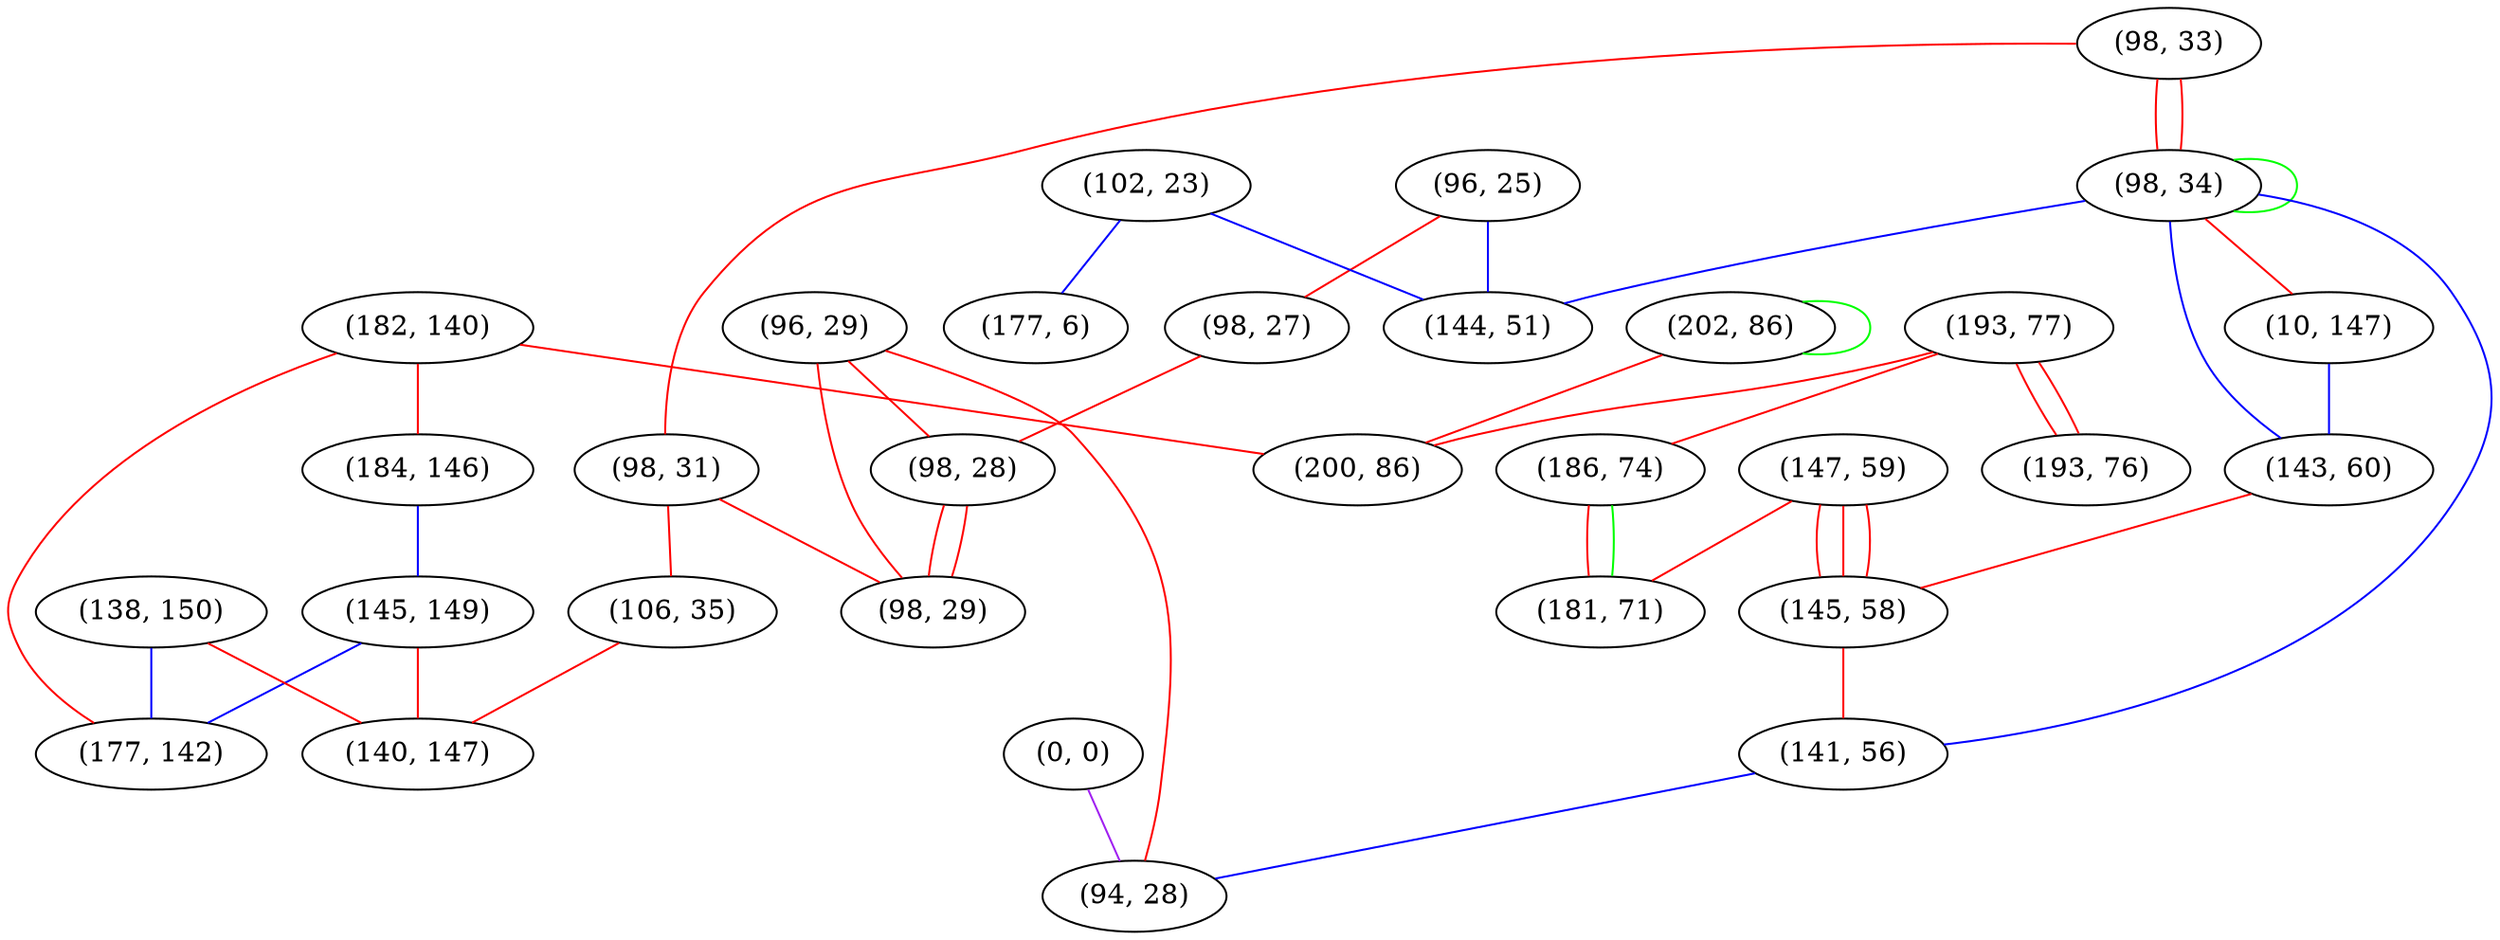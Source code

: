 graph "" {
"(182, 140)";
"(96, 25)";
"(147, 59)";
"(98, 33)";
"(96, 29)";
"(184, 146)";
"(145, 149)";
"(98, 31)";
"(98, 27)";
"(102, 23)";
"(98, 34)";
"(144, 51)";
"(138, 150)";
"(0, 0)";
"(177, 6)";
"(98, 28)";
"(193, 77)";
"(10, 147)";
"(143, 60)";
"(186, 74)";
"(145, 58)";
"(181, 71)";
"(106, 35)";
"(98, 29)";
"(202, 86)";
"(193, 76)";
"(141, 56)";
"(200, 86)";
"(140, 147)";
"(94, 28)";
"(177, 142)";
"(182, 140)" -- "(200, 86)"  [color=red, key=0, weight=1];
"(182, 140)" -- "(177, 142)"  [color=red, key=0, weight=1];
"(182, 140)" -- "(184, 146)"  [color=red, key=0, weight=1];
"(96, 25)" -- "(144, 51)"  [color=blue, key=0, weight=3];
"(96, 25)" -- "(98, 27)"  [color=red, key=0, weight=1];
"(147, 59)" -- "(145, 58)"  [color=red, key=0, weight=1];
"(147, 59)" -- "(145, 58)"  [color=red, key=1, weight=1];
"(147, 59)" -- "(145, 58)"  [color=red, key=2, weight=1];
"(147, 59)" -- "(181, 71)"  [color=red, key=0, weight=1];
"(98, 33)" -- "(98, 31)"  [color=red, key=0, weight=1];
"(98, 33)" -- "(98, 34)"  [color=red, key=0, weight=1];
"(98, 33)" -- "(98, 34)"  [color=red, key=1, weight=1];
"(96, 29)" -- "(94, 28)"  [color=red, key=0, weight=1];
"(96, 29)" -- "(98, 29)"  [color=red, key=0, weight=1];
"(96, 29)" -- "(98, 28)"  [color=red, key=0, weight=1];
"(184, 146)" -- "(145, 149)"  [color=blue, key=0, weight=3];
"(145, 149)" -- "(177, 142)"  [color=blue, key=0, weight=3];
"(145, 149)" -- "(140, 147)"  [color=red, key=0, weight=1];
"(98, 31)" -- "(98, 29)"  [color=red, key=0, weight=1];
"(98, 31)" -- "(106, 35)"  [color=red, key=0, weight=1];
"(98, 27)" -- "(98, 28)"  [color=red, key=0, weight=1];
"(102, 23)" -- "(144, 51)"  [color=blue, key=0, weight=3];
"(102, 23)" -- "(177, 6)"  [color=blue, key=0, weight=3];
"(98, 34)" -- "(141, 56)"  [color=blue, key=0, weight=3];
"(98, 34)" -- "(10, 147)"  [color=red, key=0, weight=1];
"(98, 34)" -- "(143, 60)"  [color=blue, key=0, weight=3];
"(98, 34)" -- "(98, 34)"  [color=green, key=0, weight=2];
"(98, 34)" -- "(144, 51)"  [color=blue, key=0, weight=3];
"(138, 150)" -- "(177, 142)"  [color=blue, key=0, weight=3];
"(138, 150)" -- "(140, 147)"  [color=red, key=0, weight=1];
"(0, 0)" -- "(94, 28)"  [color=purple, key=0, weight=4];
"(98, 28)" -- "(98, 29)"  [color=red, key=0, weight=1];
"(98, 28)" -- "(98, 29)"  [color=red, key=1, weight=1];
"(193, 77)" -- "(200, 86)"  [color=red, key=0, weight=1];
"(193, 77)" -- "(193, 76)"  [color=red, key=0, weight=1];
"(193, 77)" -- "(193, 76)"  [color=red, key=1, weight=1];
"(193, 77)" -- "(186, 74)"  [color=red, key=0, weight=1];
"(10, 147)" -- "(143, 60)"  [color=blue, key=0, weight=3];
"(143, 60)" -- "(145, 58)"  [color=red, key=0, weight=1];
"(186, 74)" -- "(181, 71)"  [color=red, key=0, weight=1];
"(186, 74)" -- "(181, 71)"  [color=green, key=1, weight=2];
"(145, 58)" -- "(141, 56)"  [color=red, key=0, weight=1];
"(106, 35)" -- "(140, 147)"  [color=red, key=0, weight=1];
"(202, 86)" -- "(200, 86)"  [color=red, key=0, weight=1];
"(202, 86)" -- "(202, 86)"  [color=green, key=0, weight=2];
"(141, 56)" -- "(94, 28)"  [color=blue, key=0, weight=3];
}
